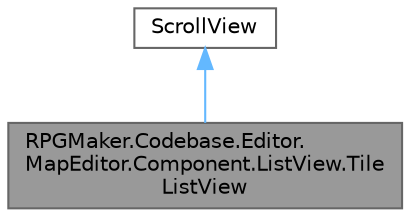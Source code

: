 digraph "RPGMaker.Codebase.Editor.MapEditor.Component.ListView.TileListView"
{
 // LATEX_PDF_SIZE
  bgcolor="transparent";
  edge [fontname=Helvetica,fontsize=10,labelfontname=Helvetica,labelfontsize=10];
  node [fontname=Helvetica,fontsize=10,shape=box,height=0.2,width=0.4];
  Node1 [id="Node000001",label="RPGMaker.Codebase.Editor.\lMapEditor.Component.ListView.Tile\lListView",height=0.2,width=0.4,color="gray40", fillcolor="grey60", style="filled", fontcolor="black",tooltip="タイルリストコンポーネント"];
  Node2 -> Node1 [id="edge1_Node000001_Node000002",dir="back",color="steelblue1",style="solid",tooltip=" "];
  Node2 [id="Node000002",label="ScrollView",height=0.2,width=0.4,color="gray40", fillcolor="white", style="filled",tooltip=" "];
}
